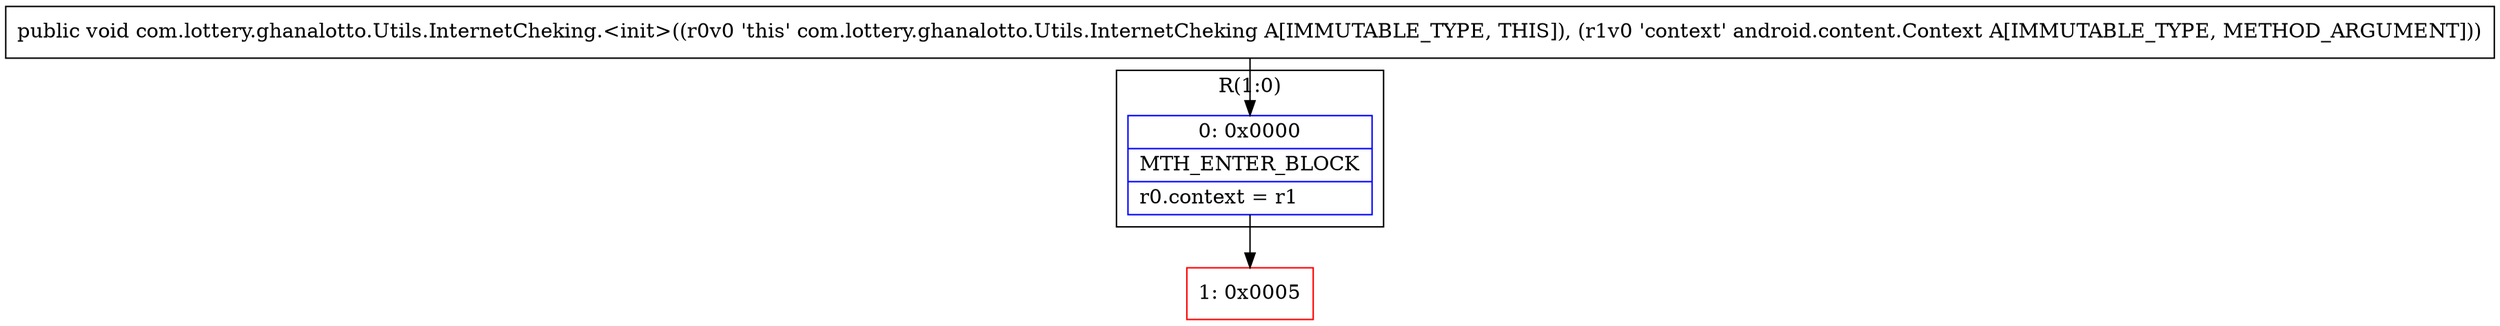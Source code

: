 digraph "CFG forcom.lottery.ghanalotto.Utils.InternetCheking.\<init\>(Landroid\/content\/Context;)V" {
subgraph cluster_Region_989421273 {
label = "R(1:0)";
node [shape=record,color=blue];
Node_0 [shape=record,label="{0\:\ 0x0000|MTH_ENTER_BLOCK\l|r0.context = r1\l}"];
}
Node_1 [shape=record,color=red,label="{1\:\ 0x0005}"];
MethodNode[shape=record,label="{public void com.lottery.ghanalotto.Utils.InternetCheking.\<init\>((r0v0 'this' com.lottery.ghanalotto.Utils.InternetCheking A[IMMUTABLE_TYPE, THIS]), (r1v0 'context' android.content.Context A[IMMUTABLE_TYPE, METHOD_ARGUMENT])) }"];
MethodNode -> Node_0;
Node_0 -> Node_1;
}

